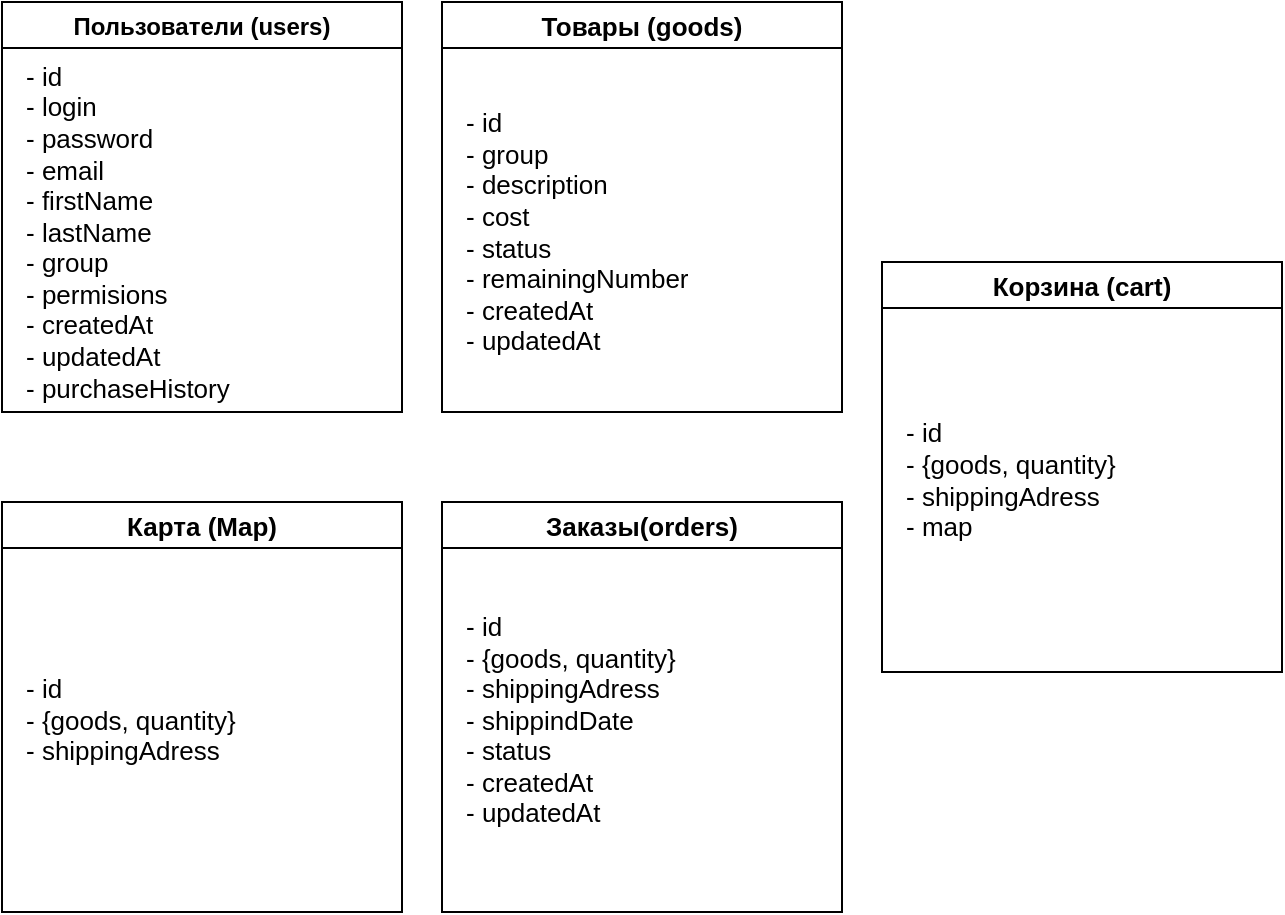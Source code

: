 <mxfile version="19.0.2" type="device"><diagram id="eN_BgpdkEmYjObCtVujg" name="Страница 1"><mxGraphModel dx="1314" dy="964" grid="1" gridSize="10" guides="1" tooltips="1" connect="1" arrows="1" fold="1" page="1" pageScale="1" pageWidth="1169" pageHeight="827" math="0" shadow="0"><root><mxCell id="0"/><mxCell id="1" parent="0"/><mxCell id="fwji7wiWIVyF-iHw8bJI-2" value="Пользователи (users)" style="swimlane;" vertex="1" parent="1"><mxGeometry x="130" y="110" width="200" height="205" as="geometry"/></mxCell><mxCell id="fwji7wiWIVyF-iHw8bJI-3" value="- id&lt;br style=&quot;font-size: 13px;&quot;&gt;- login&lt;br style=&quot;font-size: 13px;&quot;&gt;- password&lt;br style=&quot;font-size: 13px;&quot;&gt;- email&lt;br style=&quot;font-size: 13px;&quot;&gt;- firstName&lt;br style=&quot;font-size: 13px;&quot;&gt;- lastName&lt;br style=&quot;font-size: 13px;&quot;&gt;- group&lt;br style=&quot;font-size: 13px;&quot;&gt;- permisions&lt;br style=&quot;font-size: 13px;&quot;&gt;- createdAt&lt;br style=&quot;font-size: 13px;&quot;&gt;- updatedAt&lt;br&gt;- purchaseHistory" style="text;html=1;align=left;verticalAlign=middle;resizable=0;points=[];autosize=1;strokeColor=none;fillColor=none;fontSize=13;" vertex="1" parent="fwji7wiWIVyF-iHw8bJI-2"><mxGeometry x="10" y="25" width="120" height="180" as="geometry"/></mxCell><mxCell id="fwji7wiWIVyF-iHw8bJI-4" value="Товары (goods)" style="swimlane;fontSize=13;" vertex="1" parent="1"><mxGeometry x="350" y="110" width="200" height="205" as="geometry"/></mxCell><mxCell id="fwji7wiWIVyF-iHw8bJI-6" value="- id&lt;br style=&quot;font-size: 13px;&quot;&gt;- group&lt;br&gt;- description&lt;br style=&quot;font-size: 13px;&quot;&gt;- cost&lt;br&gt;- status&lt;br&gt;- remainingNumber&lt;br style=&quot;font-size: 13px;&quot;&gt;- createdAt&lt;br style=&quot;font-size: 13px;&quot;&gt;- updatedAt" style="text;html=1;align=left;verticalAlign=middle;resizable=0;points=[];autosize=1;strokeColor=none;fillColor=none;fontSize=13;" vertex="1" parent="fwji7wiWIVyF-iHw8bJI-4"><mxGeometry x="10" y="50" width="130" height="130" as="geometry"/></mxCell><mxCell id="fwji7wiWIVyF-iHw8bJI-5" value="Заказы(orders)" style="swimlane;fontSize=13;" vertex="1" parent="1"><mxGeometry x="350" y="360" width="200" height="205" as="geometry"/></mxCell><mxCell id="fwji7wiWIVyF-iHw8bJI-8" value="- id&lt;br style=&quot;font-size: 13px;&quot;&gt;- {goods, quantity}&lt;br&gt;- shippingAdress&lt;br&gt;- shippindDate&lt;br&gt;- status&lt;br style=&quot;font-size: 13px;&quot;&gt;- createdAt&lt;br style=&quot;font-size: 13px;&quot;&gt;- updatedAt" style="text;html=1;align=left;verticalAlign=middle;resizable=0;points=[];autosize=1;strokeColor=none;fillColor=none;fontSize=13;" vertex="1" parent="fwji7wiWIVyF-iHw8bJI-5"><mxGeometry x="10" y="49" width="120" height="120" as="geometry"/></mxCell><mxCell id="fwji7wiWIVyF-iHw8bJI-9" value="Корзина (cart)" style="swimlane;fontSize=13;" vertex="1" parent="1"><mxGeometry x="570" y="240" width="200" height="205" as="geometry"/></mxCell><mxCell id="fwji7wiWIVyF-iHw8bJI-10" value="- id&lt;br style=&quot;font-size: 13px;&quot;&gt;- {goods, quantity}&lt;br&gt;- shippingAdress&lt;br&gt;- map" style="text;html=1;align=left;verticalAlign=middle;resizable=0;points=[];autosize=1;strokeColor=none;fillColor=none;fontSize=13;" vertex="1" parent="fwji7wiWIVyF-iHw8bJI-9"><mxGeometry x="10" y="74" width="120" height="70" as="geometry"/></mxCell><mxCell id="fwji7wiWIVyF-iHw8bJI-11" value="Карта (Map)" style="swimlane;fontSize=13;" vertex="1" parent="1"><mxGeometry x="130" y="360" width="200" height="205" as="geometry"/></mxCell><mxCell id="fwji7wiWIVyF-iHw8bJI-12" value="- id&lt;br style=&quot;font-size: 13px;&quot;&gt;- {goods, quantity}&lt;br&gt;- shippingAdress&lt;br&gt;" style="text;html=1;align=left;verticalAlign=middle;resizable=0;points=[];autosize=1;strokeColor=none;fillColor=none;fontSize=13;" vertex="1" parent="fwji7wiWIVyF-iHw8bJI-11"><mxGeometry x="10" y="84" width="120" height="50" as="geometry"/></mxCell></root></mxGraphModel></diagram></mxfile>